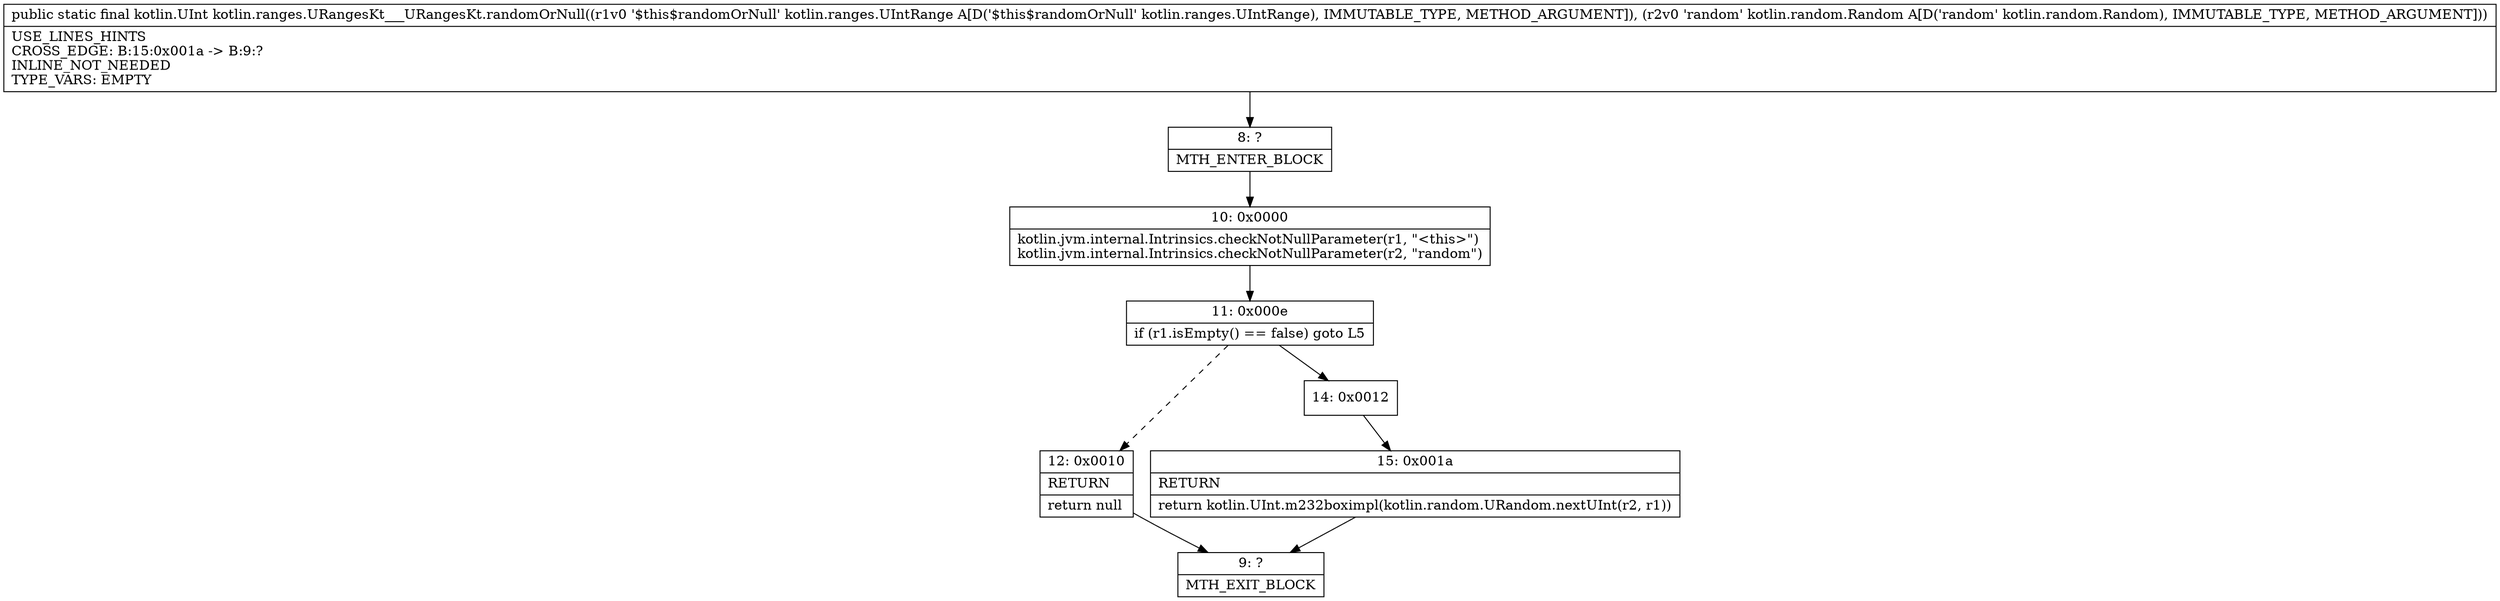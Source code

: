digraph "CFG forkotlin.ranges.URangesKt___URangesKt.randomOrNull(Lkotlin\/ranges\/UIntRange;Lkotlin\/random\/Random;)Lkotlin\/UInt;" {
Node_8 [shape=record,label="{8\:\ ?|MTH_ENTER_BLOCK\l}"];
Node_10 [shape=record,label="{10\:\ 0x0000|kotlin.jvm.internal.Intrinsics.checkNotNullParameter(r1, \"\<this\>\")\lkotlin.jvm.internal.Intrinsics.checkNotNullParameter(r2, \"random\")\l}"];
Node_11 [shape=record,label="{11\:\ 0x000e|if (r1.isEmpty() == false) goto L5\l}"];
Node_12 [shape=record,label="{12\:\ 0x0010|RETURN\l|return null\l}"];
Node_9 [shape=record,label="{9\:\ ?|MTH_EXIT_BLOCK\l}"];
Node_14 [shape=record,label="{14\:\ 0x0012}"];
Node_15 [shape=record,label="{15\:\ 0x001a|RETURN\l|return kotlin.UInt.m232boximpl(kotlin.random.URandom.nextUInt(r2, r1))\l}"];
MethodNode[shape=record,label="{public static final kotlin.UInt kotlin.ranges.URangesKt___URangesKt.randomOrNull((r1v0 '$this$randomOrNull' kotlin.ranges.UIntRange A[D('$this$randomOrNull' kotlin.ranges.UIntRange), IMMUTABLE_TYPE, METHOD_ARGUMENT]), (r2v0 'random' kotlin.random.Random A[D('random' kotlin.random.Random), IMMUTABLE_TYPE, METHOD_ARGUMENT]))  | USE_LINES_HINTS\lCROSS_EDGE: B:15:0x001a \-\> B:9:?\lINLINE_NOT_NEEDED\lTYPE_VARS: EMPTY\l}"];
MethodNode -> Node_8;Node_8 -> Node_10;
Node_10 -> Node_11;
Node_11 -> Node_12[style=dashed];
Node_11 -> Node_14;
Node_12 -> Node_9;
Node_14 -> Node_15;
Node_15 -> Node_9;
}

